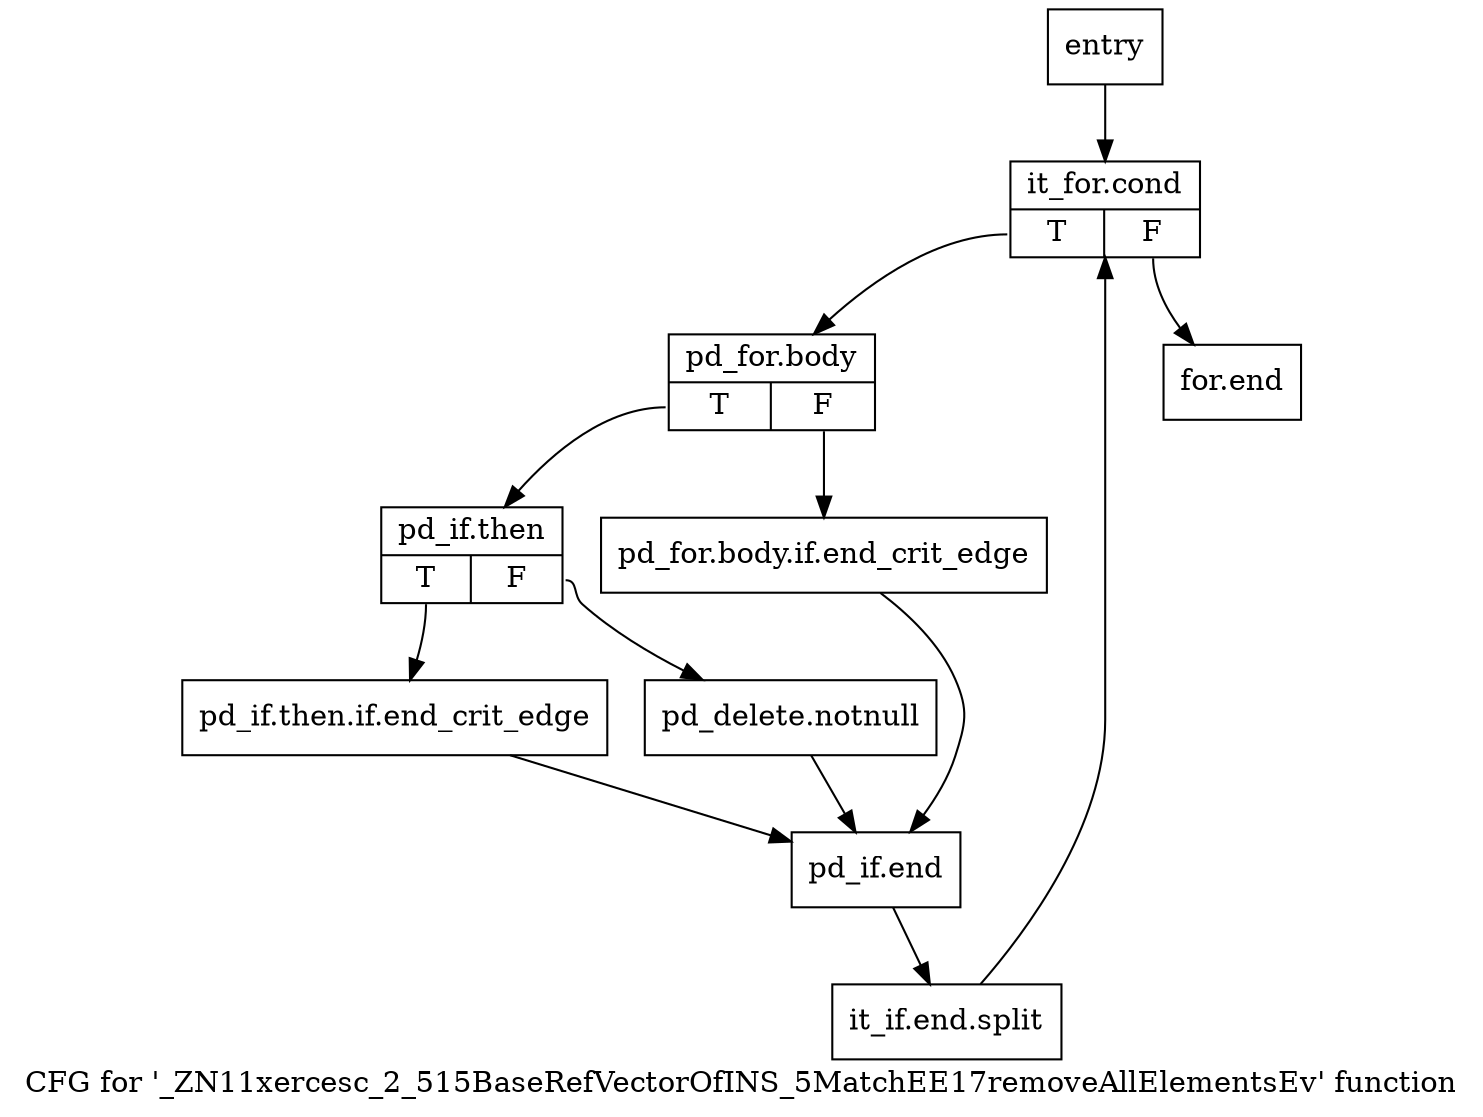 digraph "CFG for '_ZN11xercesc_2_515BaseRefVectorOfINS_5MatchEE17removeAllElementsEv' function" {
	label="CFG for '_ZN11xercesc_2_515BaseRefVectorOfINS_5MatchEE17removeAllElementsEv' function";

	Node0x3ff1620 [shape=record,label="{entry}"];
	Node0x3ff1620 -> Node0x3ff1670;
	Node0x3ff1670 [shape=record,label="{it_for.cond|{<s0>T|<s1>F}}"];
	Node0x3ff1670:s0 -> Node0x3ff16c0;
	Node0x3ff1670:s1 -> Node0x3ff18a0;
	Node0x3ff16c0 [shape=record,label="{pd_for.body|{<s0>T|<s1>F}}"];
	Node0x3ff16c0:s0 -> Node0x3ff1760;
	Node0x3ff16c0:s1 -> Node0x3ff1710;
	Node0x3ff1710 [shape=record,label="{pd_for.body.if.end_crit_edge}"];
	Node0x3ff1710 -> Node0x3ff1850;
	Node0x3ff1760 [shape=record,label="{pd_if.then|{<s0>T|<s1>F}}"];
	Node0x3ff1760:s0 -> Node0x3ff17b0;
	Node0x3ff1760:s1 -> Node0x3ff1800;
	Node0x3ff17b0 [shape=record,label="{pd_if.then.if.end_crit_edge}"];
	Node0x3ff17b0 -> Node0x3ff1850;
	Node0x3ff1800 [shape=record,label="{pd_delete.notnull}"];
	Node0x3ff1800 -> Node0x3ff1850;
	Node0x3ff1850 [shape=record,label="{pd_if.end}"];
	Node0x3ff1850 -> Node0xad68420;
	Node0xad68420 [shape=record,label="{it_if.end.split}"];
	Node0xad68420 -> Node0x3ff1670;
	Node0x3ff18a0 [shape=record,label="{for.end}"];
}
